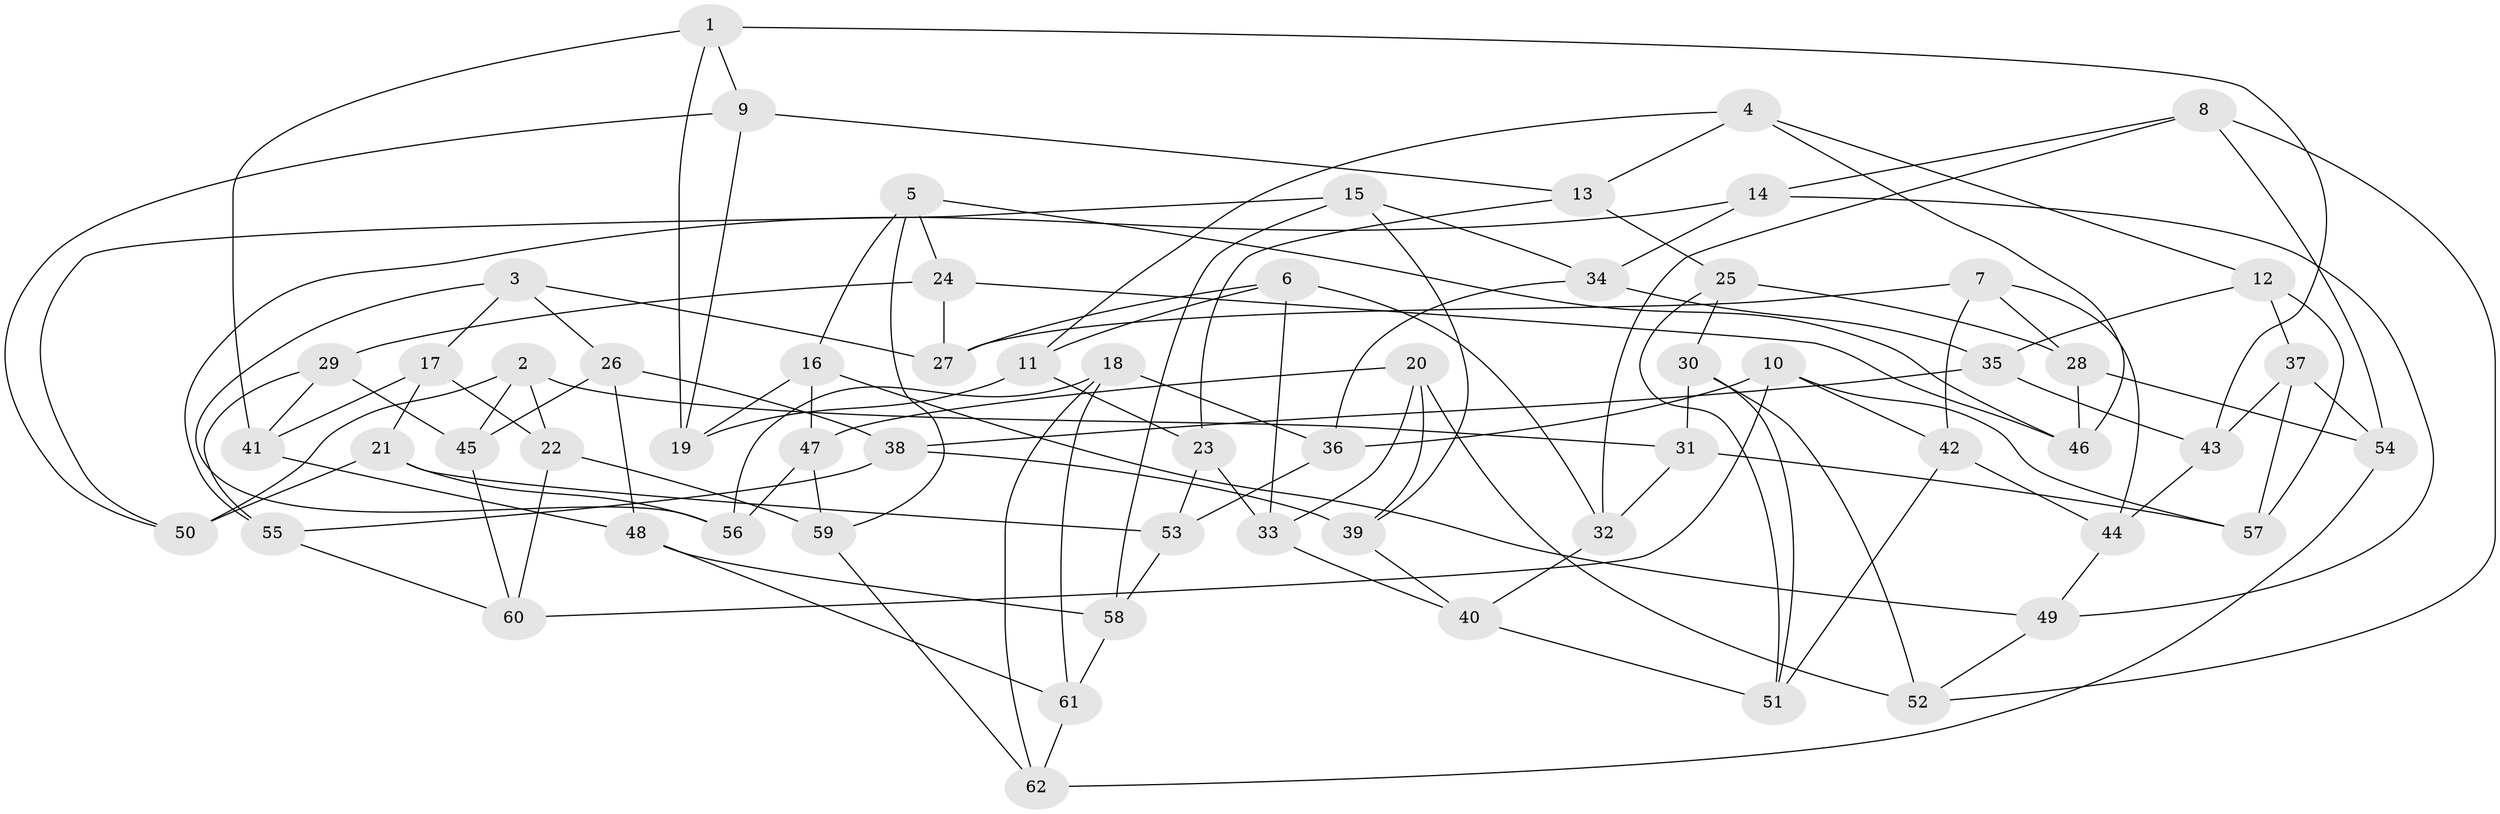 // Generated by graph-tools (version 1.1) at 2025/02/03/09/25 03:02:58]
// undirected, 62 vertices, 124 edges
graph export_dot {
graph [start="1"]
  node [color=gray90,style=filled];
  1;
  2;
  3;
  4;
  5;
  6;
  7;
  8;
  9;
  10;
  11;
  12;
  13;
  14;
  15;
  16;
  17;
  18;
  19;
  20;
  21;
  22;
  23;
  24;
  25;
  26;
  27;
  28;
  29;
  30;
  31;
  32;
  33;
  34;
  35;
  36;
  37;
  38;
  39;
  40;
  41;
  42;
  43;
  44;
  45;
  46;
  47;
  48;
  49;
  50;
  51;
  52;
  53;
  54;
  55;
  56;
  57;
  58;
  59;
  60;
  61;
  62;
  1 -- 41;
  1 -- 19;
  1 -- 9;
  1 -- 43;
  2 -- 45;
  2 -- 31;
  2 -- 50;
  2 -- 22;
  3 -- 27;
  3 -- 56;
  3 -- 17;
  3 -- 26;
  4 -- 46;
  4 -- 13;
  4 -- 12;
  4 -- 11;
  5 -- 59;
  5 -- 24;
  5 -- 46;
  5 -- 16;
  6 -- 11;
  6 -- 27;
  6 -- 32;
  6 -- 33;
  7 -- 27;
  7 -- 42;
  7 -- 28;
  7 -- 44;
  8 -- 14;
  8 -- 52;
  8 -- 54;
  8 -- 32;
  9 -- 13;
  9 -- 19;
  9 -- 50;
  10 -- 57;
  10 -- 60;
  10 -- 42;
  10 -- 36;
  11 -- 19;
  11 -- 23;
  12 -- 57;
  12 -- 37;
  12 -- 35;
  13 -- 23;
  13 -- 25;
  14 -- 34;
  14 -- 55;
  14 -- 49;
  15 -- 39;
  15 -- 50;
  15 -- 58;
  15 -- 34;
  16 -- 19;
  16 -- 49;
  16 -- 47;
  17 -- 21;
  17 -- 41;
  17 -- 22;
  18 -- 61;
  18 -- 56;
  18 -- 36;
  18 -- 62;
  20 -- 39;
  20 -- 33;
  20 -- 52;
  20 -- 47;
  21 -- 56;
  21 -- 50;
  21 -- 53;
  22 -- 59;
  22 -- 60;
  23 -- 53;
  23 -- 33;
  24 -- 29;
  24 -- 46;
  24 -- 27;
  25 -- 30;
  25 -- 51;
  25 -- 28;
  26 -- 38;
  26 -- 48;
  26 -- 45;
  28 -- 46;
  28 -- 54;
  29 -- 45;
  29 -- 41;
  29 -- 55;
  30 -- 52;
  30 -- 31;
  30 -- 51;
  31 -- 57;
  31 -- 32;
  32 -- 40;
  33 -- 40;
  34 -- 36;
  34 -- 35;
  35 -- 38;
  35 -- 43;
  36 -- 53;
  37 -- 43;
  37 -- 57;
  37 -- 54;
  38 -- 55;
  38 -- 39;
  39 -- 40;
  40 -- 51;
  41 -- 48;
  42 -- 44;
  42 -- 51;
  43 -- 44;
  44 -- 49;
  45 -- 60;
  47 -- 59;
  47 -- 56;
  48 -- 58;
  48 -- 61;
  49 -- 52;
  53 -- 58;
  54 -- 62;
  55 -- 60;
  58 -- 61;
  59 -- 62;
  61 -- 62;
}
